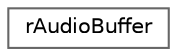 digraph "Graphical Class Hierarchy"
{
 // LATEX_PDF_SIZE
  bgcolor="transparent";
  edge [fontname=Helvetica,fontsize=10,labelfontname=Helvetica,labelfontsize=10];
  node [fontname=Helvetica,fontsize=10,shape=box,height=0.2,width=0.4];
  rankdir="LR";
  Node0 [id="Node000000",label="rAudioBuffer",height=0.2,width=0.4,color="grey40", fillcolor="white", style="filled",URL="$structr_audio_buffer.html",tooltip=" "];
}
